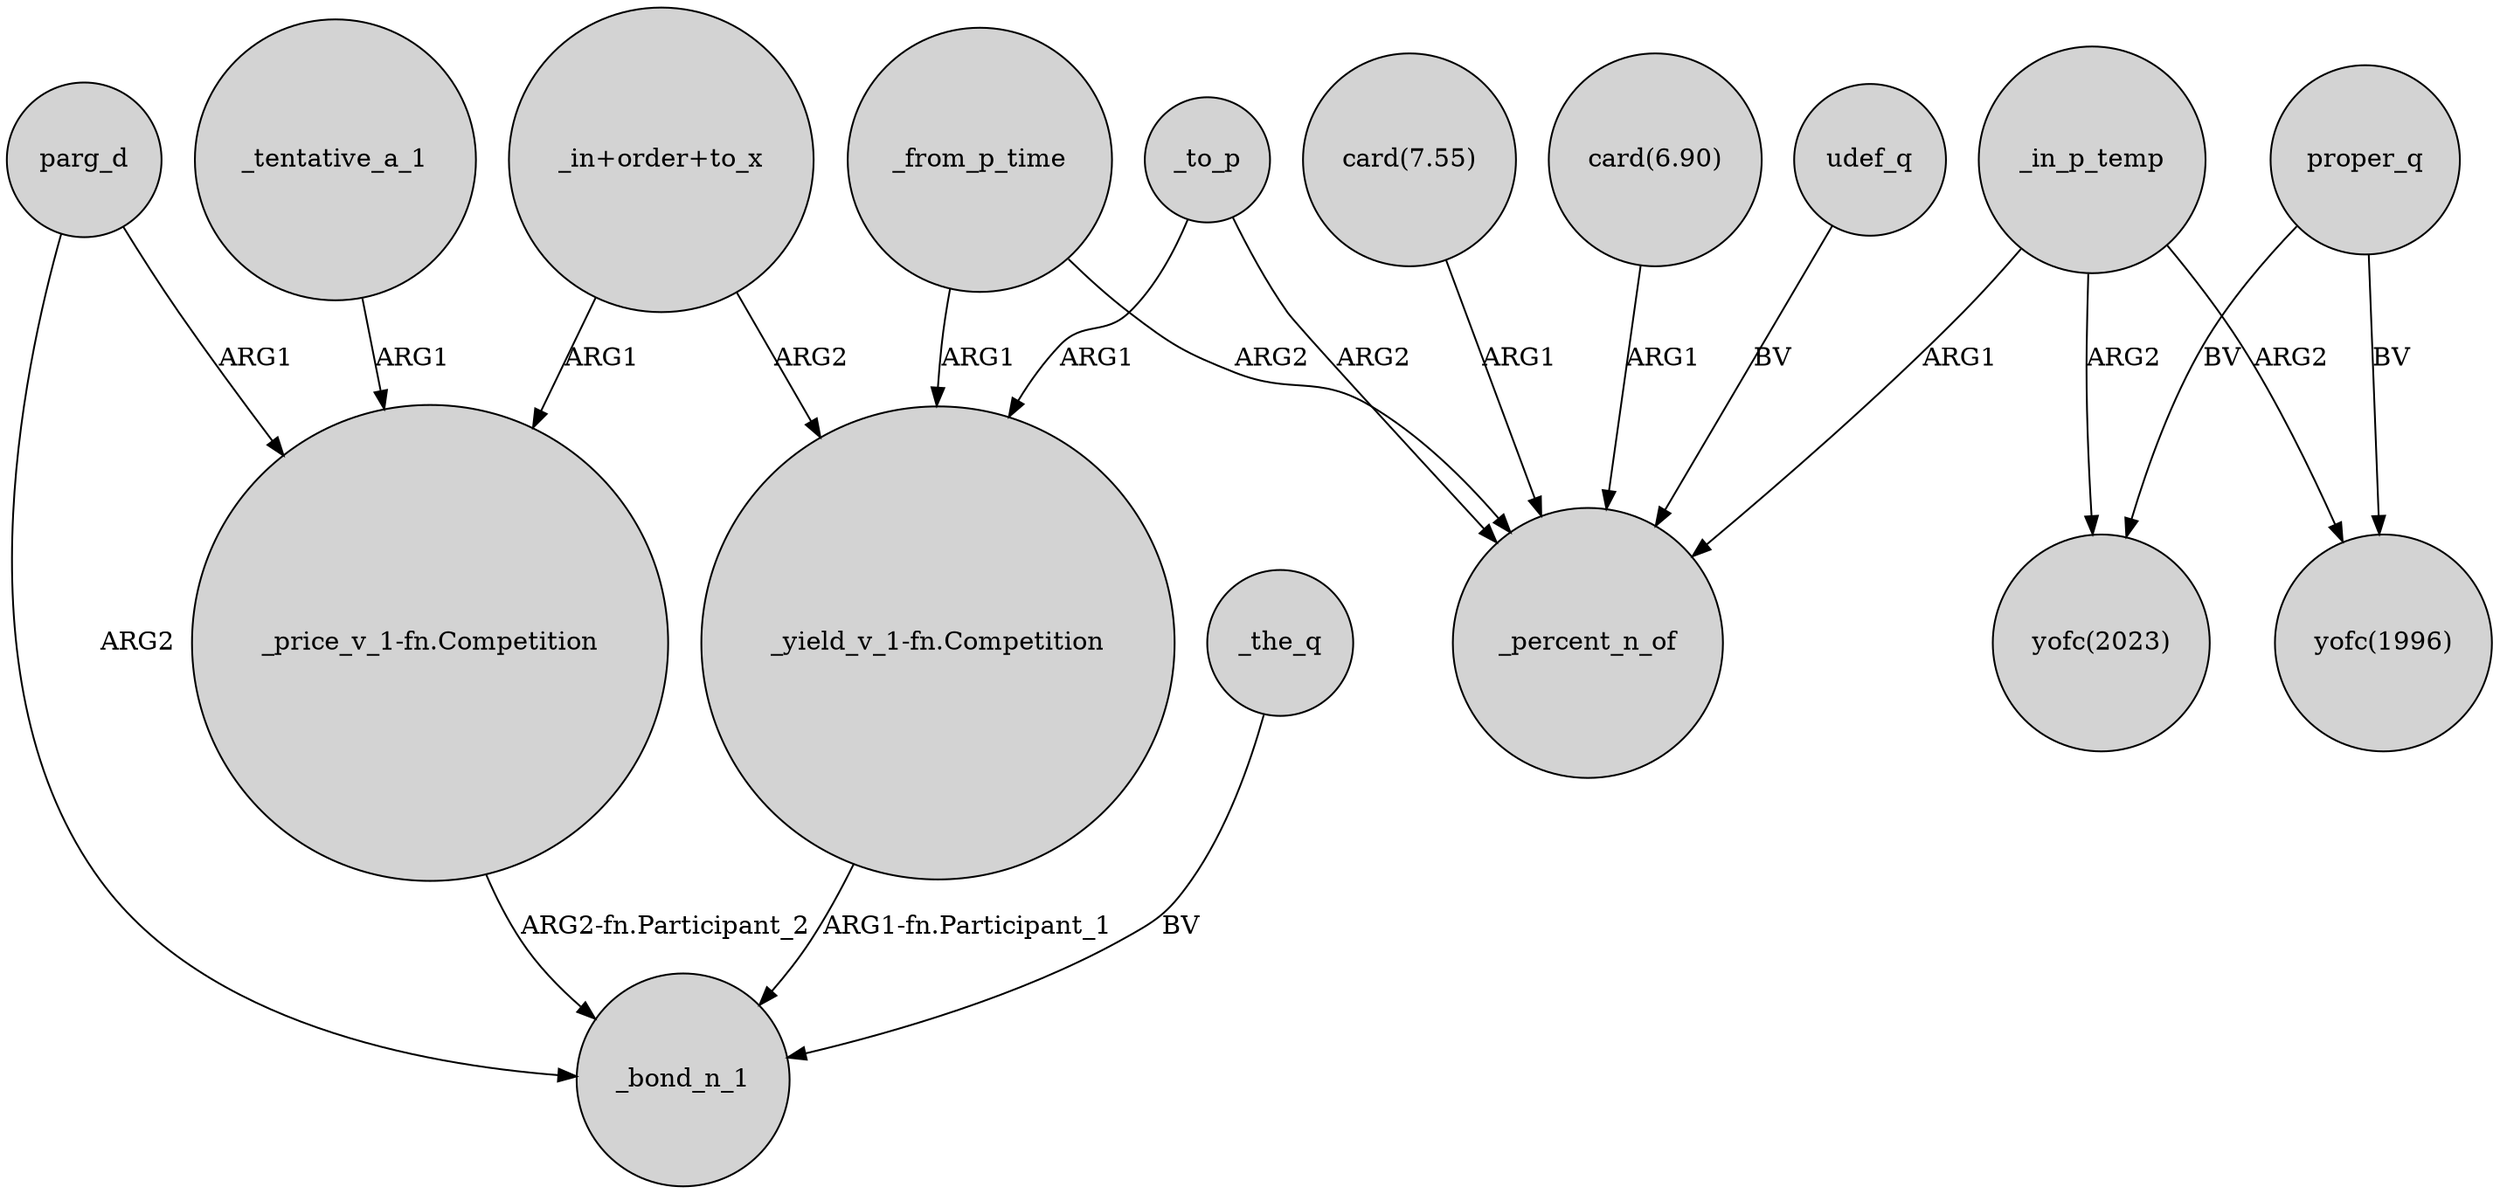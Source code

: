 digraph {
	node [shape=circle style=filled]
	parg_d -> _bond_n_1 [label=ARG2]
	"card(7.55)" -> _percent_n_of [label=ARG1]
	_to_p -> "_yield_v_1-fn.Competition" [label=ARG1]
	"_price_v_1-fn.Competition" -> _bond_n_1 [label="ARG2-fn.Participant_2"]
	_to_p -> _percent_n_of [label=ARG2]
	"card(6.90)" -> _percent_n_of [label=ARG1]
	"_in+order+to_x" -> "_price_v_1-fn.Competition" [label=ARG1]
	_in_p_temp -> "yofc(1996)" [label=ARG2]
	_from_p_time -> _percent_n_of [label=ARG2]
	proper_q -> "yofc(2023)" [label=BV]
	"_in+order+to_x" -> "_yield_v_1-fn.Competition" [label=ARG2]
	"_yield_v_1-fn.Competition" -> _bond_n_1 [label="ARG1-fn.Participant_1"]
	udef_q -> _percent_n_of [label=BV]
	_in_p_temp -> "yofc(2023)" [label=ARG2]
	_from_p_time -> "_yield_v_1-fn.Competition" [label=ARG1]
	_in_p_temp -> _percent_n_of [label=ARG1]
	parg_d -> "_price_v_1-fn.Competition" [label=ARG1]
	_tentative_a_1 -> "_price_v_1-fn.Competition" [label=ARG1]
	_the_q -> _bond_n_1 [label=BV]
	proper_q -> "yofc(1996)" [label=BV]
}
